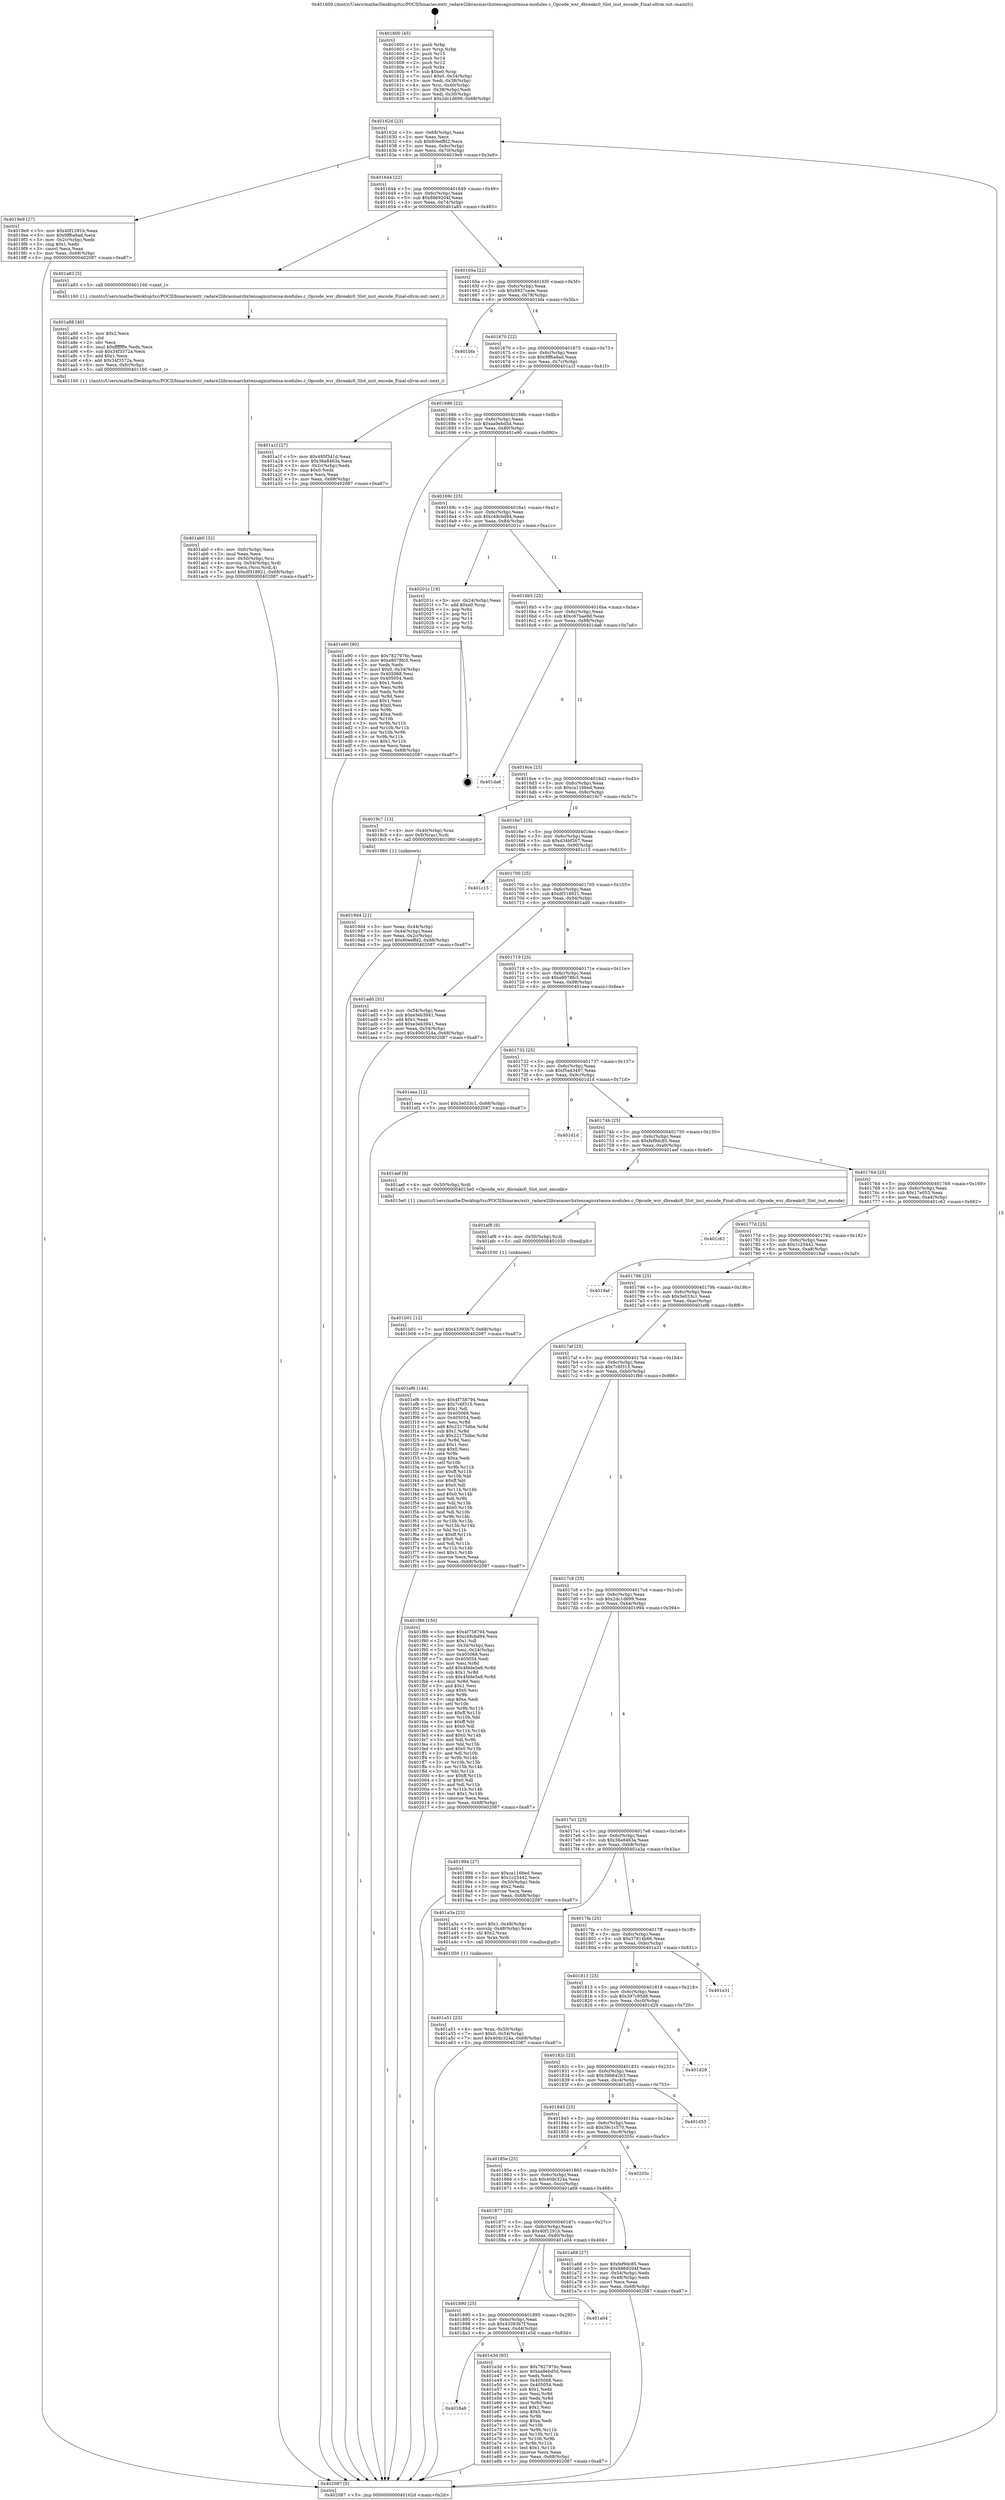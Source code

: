 digraph "0x401600" {
  label = "0x401600 (/mnt/c/Users/mathe/Desktop/tcc/POCII/binaries/extr_radare2librasmarchxtensagnuxtensa-modules.c_Opcode_wsr_dbreakc0_Slot_inst_encode_Final-ollvm.out::main(0))"
  labelloc = "t"
  node[shape=record]

  Entry [label="",width=0.3,height=0.3,shape=circle,fillcolor=black,style=filled]
  "0x40162d" [label="{
     0x40162d [23]\l
     | [instrs]\l
     &nbsp;&nbsp;0x40162d \<+3\>: mov -0x68(%rbp),%eax\l
     &nbsp;&nbsp;0x401630 \<+2\>: mov %eax,%ecx\l
     &nbsp;&nbsp;0x401632 \<+6\>: sub $0x80eeffd2,%ecx\l
     &nbsp;&nbsp;0x401638 \<+3\>: mov %eax,-0x6c(%rbp)\l
     &nbsp;&nbsp;0x40163b \<+3\>: mov %ecx,-0x70(%rbp)\l
     &nbsp;&nbsp;0x40163e \<+6\>: je 00000000004019e9 \<main+0x3e9\>\l
  }"]
  "0x4019e9" [label="{
     0x4019e9 [27]\l
     | [instrs]\l
     &nbsp;&nbsp;0x4019e9 \<+5\>: mov $0x40f1291b,%eax\l
     &nbsp;&nbsp;0x4019ee \<+5\>: mov $0x9ff6a8ad,%ecx\l
     &nbsp;&nbsp;0x4019f3 \<+3\>: mov -0x2c(%rbp),%edx\l
     &nbsp;&nbsp;0x4019f6 \<+3\>: cmp $0x1,%edx\l
     &nbsp;&nbsp;0x4019f9 \<+3\>: cmovl %ecx,%eax\l
     &nbsp;&nbsp;0x4019fc \<+3\>: mov %eax,-0x68(%rbp)\l
     &nbsp;&nbsp;0x4019ff \<+5\>: jmp 0000000000402087 \<main+0xa87\>\l
  }"]
  "0x401644" [label="{
     0x401644 [22]\l
     | [instrs]\l
     &nbsp;&nbsp;0x401644 \<+5\>: jmp 0000000000401649 \<main+0x49\>\l
     &nbsp;&nbsp;0x401649 \<+3\>: mov -0x6c(%rbp),%eax\l
     &nbsp;&nbsp;0x40164c \<+5\>: sub $0x8869204f,%eax\l
     &nbsp;&nbsp;0x401651 \<+3\>: mov %eax,-0x74(%rbp)\l
     &nbsp;&nbsp;0x401654 \<+6\>: je 0000000000401a83 \<main+0x483\>\l
  }"]
  Exit [label="",width=0.3,height=0.3,shape=circle,fillcolor=black,style=filled,peripheries=2]
  "0x401a83" [label="{
     0x401a83 [5]\l
     | [instrs]\l
     &nbsp;&nbsp;0x401a83 \<+5\>: call 0000000000401160 \<next_i\>\l
     | [calls]\l
     &nbsp;&nbsp;0x401160 \{1\} (/mnt/c/Users/mathe/Desktop/tcc/POCII/binaries/extr_radare2librasmarchxtensagnuxtensa-modules.c_Opcode_wsr_dbreakc0_Slot_inst_encode_Final-ollvm.out::next_i)\l
  }"]
  "0x40165a" [label="{
     0x40165a [22]\l
     | [instrs]\l
     &nbsp;&nbsp;0x40165a \<+5\>: jmp 000000000040165f \<main+0x5f\>\l
     &nbsp;&nbsp;0x40165f \<+3\>: mov -0x6c(%rbp),%eax\l
     &nbsp;&nbsp;0x401662 \<+5\>: sub $0x8937cede,%eax\l
     &nbsp;&nbsp;0x401667 \<+3\>: mov %eax,-0x78(%rbp)\l
     &nbsp;&nbsp;0x40166a \<+6\>: je 0000000000401bfa \<main+0x5fa\>\l
  }"]
  "0x4018a9" [label="{
     0x4018a9\l
  }", style=dashed]
  "0x401bfa" [label="{
     0x401bfa\l
  }", style=dashed]
  "0x401670" [label="{
     0x401670 [22]\l
     | [instrs]\l
     &nbsp;&nbsp;0x401670 \<+5\>: jmp 0000000000401675 \<main+0x75\>\l
     &nbsp;&nbsp;0x401675 \<+3\>: mov -0x6c(%rbp),%eax\l
     &nbsp;&nbsp;0x401678 \<+5\>: sub $0x9ff6a8ad,%eax\l
     &nbsp;&nbsp;0x40167d \<+3\>: mov %eax,-0x7c(%rbp)\l
     &nbsp;&nbsp;0x401680 \<+6\>: je 0000000000401a1f \<main+0x41f\>\l
  }"]
  "0x401e3d" [label="{
     0x401e3d [83]\l
     | [instrs]\l
     &nbsp;&nbsp;0x401e3d \<+5\>: mov $0x7827976c,%eax\l
     &nbsp;&nbsp;0x401e42 \<+5\>: mov $0xaa9ebd5d,%ecx\l
     &nbsp;&nbsp;0x401e47 \<+2\>: xor %edx,%edx\l
     &nbsp;&nbsp;0x401e49 \<+7\>: mov 0x405068,%esi\l
     &nbsp;&nbsp;0x401e50 \<+7\>: mov 0x405054,%edi\l
     &nbsp;&nbsp;0x401e57 \<+3\>: sub $0x1,%edx\l
     &nbsp;&nbsp;0x401e5a \<+3\>: mov %esi,%r8d\l
     &nbsp;&nbsp;0x401e5d \<+3\>: add %edx,%r8d\l
     &nbsp;&nbsp;0x401e60 \<+4\>: imul %r8d,%esi\l
     &nbsp;&nbsp;0x401e64 \<+3\>: and $0x1,%esi\l
     &nbsp;&nbsp;0x401e67 \<+3\>: cmp $0x0,%esi\l
     &nbsp;&nbsp;0x401e6a \<+4\>: sete %r9b\l
     &nbsp;&nbsp;0x401e6e \<+3\>: cmp $0xa,%edi\l
     &nbsp;&nbsp;0x401e71 \<+4\>: setl %r10b\l
     &nbsp;&nbsp;0x401e75 \<+3\>: mov %r9b,%r11b\l
     &nbsp;&nbsp;0x401e78 \<+3\>: and %r10b,%r11b\l
     &nbsp;&nbsp;0x401e7b \<+3\>: xor %r10b,%r9b\l
     &nbsp;&nbsp;0x401e7e \<+3\>: or %r9b,%r11b\l
     &nbsp;&nbsp;0x401e81 \<+4\>: test $0x1,%r11b\l
     &nbsp;&nbsp;0x401e85 \<+3\>: cmovne %ecx,%eax\l
     &nbsp;&nbsp;0x401e88 \<+3\>: mov %eax,-0x68(%rbp)\l
     &nbsp;&nbsp;0x401e8b \<+5\>: jmp 0000000000402087 \<main+0xa87\>\l
  }"]
  "0x401a1f" [label="{
     0x401a1f [27]\l
     | [instrs]\l
     &nbsp;&nbsp;0x401a1f \<+5\>: mov $0x495f341d,%eax\l
     &nbsp;&nbsp;0x401a24 \<+5\>: mov $0x36e8463a,%ecx\l
     &nbsp;&nbsp;0x401a29 \<+3\>: mov -0x2c(%rbp),%edx\l
     &nbsp;&nbsp;0x401a2c \<+3\>: cmp $0x0,%edx\l
     &nbsp;&nbsp;0x401a2f \<+3\>: cmove %ecx,%eax\l
     &nbsp;&nbsp;0x401a32 \<+3\>: mov %eax,-0x68(%rbp)\l
     &nbsp;&nbsp;0x401a35 \<+5\>: jmp 0000000000402087 \<main+0xa87\>\l
  }"]
  "0x401686" [label="{
     0x401686 [22]\l
     | [instrs]\l
     &nbsp;&nbsp;0x401686 \<+5\>: jmp 000000000040168b \<main+0x8b\>\l
     &nbsp;&nbsp;0x40168b \<+3\>: mov -0x6c(%rbp),%eax\l
     &nbsp;&nbsp;0x40168e \<+5\>: sub $0xaa9ebd5d,%eax\l
     &nbsp;&nbsp;0x401693 \<+3\>: mov %eax,-0x80(%rbp)\l
     &nbsp;&nbsp;0x401696 \<+6\>: je 0000000000401e90 \<main+0x890\>\l
  }"]
  "0x401890" [label="{
     0x401890 [25]\l
     | [instrs]\l
     &nbsp;&nbsp;0x401890 \<+5\>: jmp 0000000000401895 \<main+0x295\>\l
     &nbsp;&nbsp;0x401895 \<+3\>: mov -0x6c(%rbp),%eax\l
     &nbsp;&nbsp;0x401898 \<+5\>: sub $0x43393b7f,%eax\l
     &nbsp;&nbsp;0x40189d \<+6\>: mov %eax,-0xd4(%rbp)\l
     &nbsp;&nbsp;0x4018a3 \<+6\>: je 0000000000401e3d \<main+0x83d\>\l
  }"]
  "0x401e90" [label="{
     0x401e90 [90]\l
     | [instrs]\l
     &nbsp;&nbsp;0x401e90 \<+5\>: mov $0x7827976c,%eax\l
     &nbsp;&nbsp;0x401e95 \<+5\>: mov $0xe8078fc5,%ecx\l
     &nbsp;&nbsp;0x401e9a \<+2\>: xor %edx,%edx\l
     &nbsp;&nbsp;0x401e9c \<+7\>: movl $0x0,-0x34(%rbp)\l
     &nbsp;&nbsp;0x401ea3 \<+7\>: mov 0x405068,%esi\l
     &nbsp;&nbsp;0x401eaa \<+7\>: mov 0x405054,%edi\l
     &nbsp;&nbsp;0x401eb1 \<+3\>: sub $0x1,%edx\l
     &nbsp;&nbsp;0x401eb4 \<+3\>: mov %esi,%r8d\l
     &nbsp;&nbsp;0x401eb7 \<+3\>: add %edx,%r8d\l
     &nbsp;&nbsp;0x401eba \<+4\>: imul %r8d,%esi\l
     &nbsp;&nbsp;0x401ebe \<+3\>: and $0x1,%esi\l
     &nbsp;&nbsp;0x401ec1 \<+3\>: cmp $0x0,%esi\l
     &nbsp;&nbsp;0x401ec4 \<+4\>: sete %r9b\l
     &nbsp;&nbsp;0x401ec8 \<+3\>: cmp $0xa,%edi\l
     &nbsp;&nbsp;0x401ecb \<+4\>: setl %r10b\l
     &nbsp;&nbsp;0x401ecf \<+3\>: mov %r9b,%r11b\l
     &nbsp;&nbsp;0x401ed2 \<+3\>: and %r10b,%r11b\l
     &nbsp;&nbsp;0x401ed5 \<+3\>: xor %r10b,%r9b\l
     &nbsp;&nbsp;0x401ed8 \<+3\>: or %r9b,%r11b\l
     &nbsp;&nbsp;0x401edb \<+4\>: test $0x1,%r11b\l
     &nbsp;&nbsp;0x401edf \<+3\>: cmovne %ecx,%eax\l
     &nbsp;&nbsp;0x401ee2 \<+3\>: mov %eax,-0x68(%rbp)\l
     &nbsp;&nbsp;0x401ee5 \<+5\>: jmp 0000000000402087 \<main+0xa87\>\l
  }"]
  "0x40169c" [label="{
     0x40169c [25]\l
     | [instrs]\l
     &nbsp;&nbsp;0x40169c \<+5\>: jmp 00000000004016a1 \<main+0xa1\>\l
     &nbsp;&nbsp;0x4016a1 \<+3\>: mov -0x6c(%rbp),%eax\l
     &nbsp;&nbsp;0x4016a4 \<+5\>: sub $0xc48cbd94,%eax\l
     &nbsp;&nbsp;0x4016a9 \<+6\>: mov %eax,-0x84(%rbp)\l
     &nbsp;&nbsp;0x4016af \<+6\>: je 000000000040201c \<main+0xa1c\>\l
  }"]
  "0x401a04" [label="{
     0x401a04\l
  }", style=dashed]
  "0x40201c" [label="{
     0x40201c [19]\l
     | [instrs]\l
     &nbsp;&nbsp;0x40201c \<+3\>: mov -0x24(%rbp),%eax\l
     &nbsp;&nbsp;0x40201f \<+7\>: add $0xe0,%rsp\l
     &nbsp;&nbsp;0x402026 \<+1\>: pop %rbx\l
     &nbsp;&nbsp;0x402027 \<+2\>: pop %r12\l
     &nbsp;&nbsp;0x402029 \<+2\>: pop %r14\l
     &nbsp;&nbsp;0x40202b \<+2\>: pop %r15\l
     &nbsp;&nbsp;0x40202d \<+1\>: pop %rbp\l
     &nbsp;&nbsp;0x40202e \<+1\>: ret\l
  }"]
  "0x4016b5" [label="{
     0x4016b5 [25]\l
     | [instrs]\l
     &nbsp;&nbsp;0x4016b5 \<+5\>: jmp 00000000004016ba \<main+0xba\>\l
     &nbsp;&nbsp;0x4016ba \<+3\>: mov -0x6c(%rbp),%eax\l
     &nbsp;&nbsp;0x4016bd \<+5\>: sub $0xc67bae9d,%eax\l
     &nbsp;&nbsp;0x4016c2 \<+6\>: mov %eax,-0x88(%rbp)\l
     &nbsp;&nbsp;0x4016c8 \<+6\>: je 0000000000401da6 \<main+0x7a6\>\l
  }"]
  "0x401b01" [label="{
     0x401b01 [12]\l
     | [instrs]\l
     &nbsp;&nbsp;0x401b01 \<+7\>: movl $0x43393b7f,-0x68(%rbp)\l
     &nbsp;&nbsp;0x401b08 \<+5\>: jmp 0000000000402087 \<main+0xa87\>\l
  }"]
  "0x401da6" [label="{
     0x401da6\l
  }", style=dashed]
  "0x4016ce" [label="{
     0x4016ce [25]\l
     | [instrs]\l
     &nbsp;&nbsp;0x4016ce \<+5\>: jmp 00000000004016d3 \<main+0xd3\>\l
     &nbsp;&nbsp;0x4016d3 \<+3\>: mov -0x6c(%rbp),%eax\l
     &nbsp;&nbsp;0x4016d6 \<+5\>: sub $0xca1166ed,%eax\l
     &nbsp;&nbsp;0x4016db \<+6\>: mov %eax,-0x8c(%rbp)\l
     &nbsp;&nbsp;0x4016e1 \<+6\>: je 00000000004019c7 \<main+0x3c7\>\l
  }"]
  "0x401af8" [label="{
     0x401af8 [9]\l
     | [instrs]\l
     &nbsp;&nbsp;0x401af8 \<+4\>: mov -0x50(%rbp),%rdi\l
     &nbsp;&nbsp;0x401afc \<+5\>: call 0000000000401030 \<free@plt\>\l
     | [calls]\l
     &nbsp;&nbsp;0x401030 \{1\} (unknown)\l
  }"]
  "0x4019c7" [label="{
     0x4019c7 [13]\l
     | [instrs]\l
     &nbsp;&nbsp;0x4019c7 \<+4\>: mov -0x40(%rbp),%rax\l
     &nbsp;&nbsp;0x4019cb \<+4\>: mov 0x8(%rax),%rdi\l
     &nbsp;&nbsp;0x4019cf \<+5\>: call 0000000000401060 \<atoi@plt\>\l
     | [calls]\l
     &nbsp;&nbsp;0x401060 \{1\} (unknown)\l
  }"]
  "0x4016e7" [label="{
     0x4016e7 [25]\l
     | [instrs]\l
     &nbsp;&nbsp;0x4016e7 \<+5\>: jmp 00000000004016ec \<main+0xec\>\l
     &nbsp;&nbsp;0x4016ec \<+3\>: mov -0x6c(%rbp),%eax\l
     &nbsp;&nbsp;0x4016ef \<+5\>: sub $0xd34bf267,%eax\l
     &nbsp;&nbsp;0x4016f4 \<+6\>: mov %eax,-0x90(%rbp)\l
     &nbsp;&nbsp;0x4016fa \<+6\>: je 0000000000401c15 \<main+0x615\>\l
  }"]
  "0x401ab0" [label="{
     0x401ab0 [32]\l
     | [instrs]\l
     &nbsp;&nbsp;0x401ab0 \<+6\>: mov -0xfc(%rbp),%ecx\l
     &nbsp;&nbsp;0x401ab6 \<+3\>: imul %eax,%ecx\l
     &nbsp;&nbsp;0x401ab9 \<+4\>: mov -0x50(%rbp),%rsi\l
     &nbsp;&nbsp;0x401abd \<+4\>: movslq -0x54(%rbp),%rdi\l
     &nbsp;&nbsp;0x401ac1 \<+3\>: mov %ecx,(%rsi,%rdi,4)\l
     &nbsp;&nbsp;0x401ac4 \<+7\>: movl $0xdf318921,-0x68(%rbp)\l
     &nbsp;&nbsp;0x401acb \<+5\>: jmp 0000000000402087 \<main+0xa87\>\l
  }"]
  "0x401c15" [label="{
     0x401c15\l
  }", style=dashed]
  "0x401700" [label="{
     0x401700 [25]\l
     | [instrs]\l
     &nbsp;&nbsp;0x401700 \<+5\>: jmp 0000000000401705 \<main+0x105\>\l
     &nbsp;&nbsp;0x401705 \<+3\>: mov -0x6c(%rbp),%eax\l
     &nbsp;&nbsp;0x401708 \<+5\>: sub $0xdf318921,%eax\l
     &nbsp;&nbsp;0x40170d \<+6\>: mov %eax,-0x94(%rbp)\l
     &nbsp;&nbsp;0x401713 \<+6\>: je 0000000000401ad0 \<main+0x4d0\>\l
  }"]
  "0x401a88" [label="{
     0x401a88 [40]\l
     | [instrs]\l
     &nbsp;&nbsp;0x401a88 \<+5\>: mov $0x2,%ecx\l
     &nbsp;&nbsp;0x401a8d \<+1\>: cltd\l
     &nbsp;&nbsp;0x401a8e \<+2\>: idiv %ecx\l
     &nbsp;&nbsp;0x401a90 \<+6\>: imul $0xfffffffe,%edx,%ecx\l
     &nbsp;&nbsp;0x401a96 \<+6\>: sub $0x34f3572a,%ecx\l
     &nbsp;&nbsp;0x401a9c \<+3\>: add $0x1,%ecx\l
     &nbsp;&nbsp;0x401a9f \<+6\>: add $0x34f3572a,%ecx\l
     &nbsp;&nbsp;0x401aa5 \<+6\>: mov %ecx,-0xfc(%rbp)\l
     &nbsp;&nbsp;0x401aab \<+5\>: call 0000000000401160 \<next_i\>\l
     | [calls]\l
     &nbsp;&nbsp;0x401160 \{1\} (/mnt/c/Users/mathe/Desktop/tcc/POCII/binaries/extr_radare2librasmarchxtensagnuxtensa-modules.c_Opcode_wsr_dbreakc0_Slot_inst_encode_Final-ollvm.out::next_i)\l
  }"]
  "0x401ad0" [label="{
     0x401ad0 [31]\l
     | [instrs]\l
     &nbsp;&nbsp;0x401ad0 \<+3\>: mov -0x54(%rbp),%eax\l
     &nbsp;&nbsp;0x401ad3 \<+5\>: sub $0xe3eb3941,%eax\l
     &nbsp;&nbsp;0x401ad8 \<+3\>: add $0x1,%eax\l
     &nbsp;&nbsp;0x401adb \<+5\>: add $0xe3eb3941,%eax\l
     &nbsp;&nbsp;0x401ae0 \<+3\>: mov %eax,-0x54(%rbp)\l
     &nbsp;&nbsp;0x401ae3 \<+7\>: movl $0x40dc324a,-0x68(%rbp)\l
     &nbsp;&nbsp;0x401aea \<+5\>: jmp 0000000000402087 \<main+0xa87\>\l
  }"]
  "0x401719" [label="{
     0x401719 [25]\l
     | [instrs]\l
     &nbsp;&nbsp;0x401719 \<+5\>: jmp 000000000040171e \<main+0x11e\>\l
     &nbsp;&nbsp;0x40171e \<+3\>: mov -0x6c(%rbp),%eax\l
     &nbsp;&nbsp;0x401721 \<+5\>: sub $0xe8078fc5,%eax\l
     &nbsp;&nbsp;0x401726 \<+6\>: mov %eax,-0x98(%rbp)\l
     &nbsp;&nbsp;0x40172c \<+6\>: je 0000000000401eea \<main+0x8ea\>\l
  }"]
  "0x401877" [label="{
     0x401877 [25]\l
     | [instrs]\l
     &nbsp;&nbsp;0x401877 \<+5\>: jmp 000000000040187c \<main+0x27c\>\l
     &nbsp;&nbsp;0x40187c \<+3\>: mov -0x6c(%rbp),%eax\l
     &nbsp;&nbsp;0x40187f \<+5\>: sub $0x40f1291b,%eax\l
     &nbsp;&nbsp;0x401884 \<+6\>: mov %eax,-0xd0(%rbp)\l
     &nbsp;&nbsp;0x40188a \<+6\>: je 0000000000401a04 \<main+0x404\>\l
  }"]
  "0x401eea" [label="{
     0x401eea [12]\l
     | [instrs]\l
     &nbsp;&nbsp;0x401eea \<+7\>: movl $0x3e033c1,-0x68(%rbp)\l
     &nbsp;&nbsp;0x401ef1 \<+5\>: jmp 0000000000402087 \<main+0xa87\>\l
  }"]
  "0x401732" [label="{
     0x401732 [25]\l
     | [instrs]\l
     &nbsp;&nbsp;0x401732 \<+5\>: jmp 0000000000401737 \<main+0x137\>\l
     &nbsp;&nbsp;0x401737 \<+3\>: mov -0x6c(%rbp),%eax\l
     &nbsp;&nbsp;0x40173a \<+5\>: sub $0xf5a43497,%eax\l
     &nbsp;&nbsp;0x40173f \<+6\>: mov %eax,-0x9c(%rbp)\l
     &nbsp;&nbsp;0x401745 \<+6\>: je 0000000000401d1d \<main+0x71d\>\l
  }"]
  "0x401a68" [label="{
     0x401a68 [27]\l
     | [instrs]\l
     &nbsp;&nbsp;0x401a68 \<+5\>: mov $0xfef9dc85,%eax\l
     &nbsp;&nbsp;0x401a6d \<+5\>: mov $0x8869204f,%ecx\l
     &nbsp;&nbsp;0x401a72 \<+3\>: mov -0x54(%rbp),%edx\l
     &nbsp;&nbsp;0x401a75 \<+3\>: cmp -0x48(%rbp),%edx\l
     &nbsp;&nbsp;0x401a78 \<+3\>: cmovl %ecx,%eax\l
     &nbsp;&nbsp;0x401a7b \<+3\>: mov %eax,-0x68(%rbp)\l
     &nbsp;&nbsp;0x401a7e \<+5\>: jmp 0000000000402087 \<main+0xa87\>\l
  }"]
  "0x401d1d" [label="{
     0x401d1d\l
  }", style=dashed]
  "0x40174b" [label="{
     0x40174b [25]\l
     | [instrs]\l
     &nbsp;&nbsp;0x40174b \<+5\>: jmp 0000000000401750 \<main+0x150\>\l
     &nbsp;&nbsp;0x401750 \<+3\>: mov -0x6c(%rbp),%eax\l
     &nbsp;&nbsp;0x401753 \<+5\>: sub $0xfef9dc85,%eax\l
     &nbsp;&nbsp;0x401758 \<+6\>: mov %eax,-0xa0(%rbp)\l
     &nbsp;&nbsp;0x40175e \<+6\>: je 0000000000401aef \<main+0x4ef\>\l
  }"]
  "0x40185e" [label="{
     0x40185e [25]\l
     | [instrs]\l
     &nbsp;&nbsp;0x40185e \<+5\>: jmp 0000000000401863 \<main+0x263\>\l
     &nbsp;&nbsp;0x401863 \<+3\>: mov -0x6c(%rbp),%eax\l
     &nbsp;&nbsp;0x401866 \<+5\>: sub $0x40dc324a,%eax\l
     &nbsp;&nbsp;0x40186b \<+6\>: mov %eax,-0xcc(%rbp)\l
     &nbsp;&nbsp;0x401871 \<+6\>: je 0000000000401a68 \<main+0x468\>\l
  }"]
  "0x401aef" [label="{
     0x401aef [9]\l
     | [instrs]\l
     &nbsp;&nbsp;0x401aef \<+4\>: mov -0x50(%rbp),%rdi\l
     &nbsp;&nbsp;0x401af3 \<+5\>: call 00000000004015e0 \<Opcode_wsr_dbreakc0_Slot_inst_encode\>\l
     | [calls]\l
     &nbsp;&nbsp;0x4015e0 \{1\} (/mnt/c/Users/mathe/Desktop/tcc/POCII/binaries/extr_radare2librasmarchxtensagnuxtensa-modules.c_Opcode_wsr_dbreakc0_Slot_inst_encode_Final-ollvm.out::Opcode_wsr_dbreakc0_Slot_inst_encode)\l
  }"]
  "0x401764" [label="{
     0x401764 [25]\l
     | [instrs]\l
     &nbsp;&nbsp;0x401764 \<+5\>: jmp 0000000000401769 \<main+0x169\>\l
     &nbsp;&nbsp;0x401769 \<+3\>: mov -0x6c(%rbp),%eax\l
     &nbsp;&nbsp;0x40176c \<+5\>: sub $0x17e053,%eax\l
     &nbsp;&nbsp;0x401771 \<+6\>: mov %eax,-0xa4(%rbp)\l
     &nbsp;&nbsp;0x401777 \<+6\>: je 0000000000401c62 \<main+0x662\>\l
  }"]
  "0x40205c" [label="{
     0x40205c\l
  }", style=dashed]
  "0x401c62" [label="{
     0x401c62\l
  }", style=dashed]
  "0x40177d" [label="{
     0x40177d [25]\l
     | [instrs]\l
     &nbsp;&nbsp;0x40177d \<+5\>: jmp 0000000000401782 \<main+0x182\>\l
     &nbsp;&nbsp;0x401782 \<+3\>: mov -0x6c(%rbp),%eax\l
     &nbsp;&nbsp;0x401785 \<+5\>: sub $0x1c25442,%eax\l
     &nbsp;&nbsp;0x40178a \<+6\>: mov %eax,-0xa8(%rbp)\l
     &nbsp;&nbsp;0x401790 \<+6\>: je 00000000004019af \<main+0x3af\>\l
  }"]
  "0x401845" [label="{
     0x401845 [25]\l
     | [instrs]\l
     &nbsp;&nbsp;0x401845 \<+5\>: jmp 000000000040184a \<main+0x24a\>\l
     &nbsp;&nbsp;0x40184a \<+3\>: mov -0x6c(%rbp),%eax\l
     &nbsp;&nbsp;0x40184d \<+5\>: sub $0x39c1c570,%eax\l
     &nbsp;&nbsp;0x401852 \<+6\>: mov %eax,-0xc8(%rbp)\l
     &nbsp;&nbsp;0x401858 \<+6\>: je 000000000040205c \<main+0xa5c\>\l
  }"]
  "0x4019af" [label="{
     0x4019af\l
  }", style=dashed]
  "0x401796" [label="{
     0x401796 [25]\l
     | [instrs]\l
     &nbsp;&nbsp;0x401796 \<+5\>: jmp 000000000040179b \<main+0x19b\>\l
     &nbsp;&nbsp;0x40179b \<+3\>: mov -0x6c(%rbp),%eax\l
     &nbsp;&nbsp;0x40179e \<+5\>: sub $0x3e033c1,%eax\l
     &nbsp;&nbsp;0x4017a3 \<+6\>: mov %eax,-0xac(%rbp)\l
     &nbsp;&nbsp;0x4017a9 \<+6\>: je 0000000000401ef6 \<main+0x8f6\>\l
  }"]
  "0x401d53" [label="{
     0x401d53\l
  }", style=dashed]
  "0x401ef6" [label="{
     0x401ef6 [144]\l
     | [instrs]\l
     &nbsp;&nbsp;0x401ef6 \<+5\>: mov $0x4f758794,%eax\l
     &nbsp;&nbsp;0x401efb \<+5\>: mov $0x7c6f315,%ecx\l
     &nbsp;&nbsp;0x401f00 \<+2\>: mov $0x1,%dl\l
     &nbsp;&nbsp;0x401f02 \<+7\>: mov 0x405068,%esi\l
     &nbsp;&nbsp;0x401f09 \<+7\>: mov 0x405054,%edi\l
     &nbsp;&nbsp;0x401f10 \<+3\>: mov %esi,%r8d\l
     &nbsp;&nbsp;0x401f13 \<+7\>: add $0x22175dbe,%r8d\l
     &nbsp;&nbsp;0x401f1a \<+4\>: sub $0x1,%r8d\l
     &nbsp;&nbsp;0x401f1e \<+7\>: sub $0x22175dbe,%r8d\l
     &nbsp;&nbsp;0x401f25 \<+4\>: imul %r8d,%esi\l
     &nbsp;&nbsp;0x401f29 \<+3\>: and $0x1,%esi\l
     &nbsp;&nbsp;0x401f2c \<+3\>: cmp $0x0,%esi\l
     &nbsp;&nbsp;0x401f2f \<+4\>: sete %r9b\l
     &nbsp;&nbsp;0x401f33 \<+3\>: cmp $0xa,%edi\l
     &nbsp;&nbsp;0x401f36 \<+4\>: setl %r10b\l
     &nbsp;&nbsp;0x401f3a \<+3\>: mov %r9b,%r11b\l
     &nbsp;&nbsp;0x401f3d \<+4\>: xor $0xff,%r11b\l
     &nbsp;&nbsp;0x401f41 \<+3\>: mov %r10b,%bl\l
     &nbsp;&nbsp;0x401f44 \<+3\>: xor $0xff,%bl\l
     &nbsp;&nbsp;0x401f47 \<+3\>: xor $0x0,%dl\l
     &nbsp;&nbsp;0x401f4a \<+3\>: mov %r11b,%r14b\l
     &nbsp;&nbsp;0x401f4d \<+4\>: and $0x0,%r14b\l
     &nbsp;&nbsp;0x401f51 \<+3\>: and %dl,%r9b\l
     &nbsp;&nbsp;0x401f54 \<+3\>: mov %bl,%r15b\l
     &nbsp;&nbsp;0x401f57 \<+4\>: and $0x0,%r15b\l
     &nbsp;&nbsp;0x401f5b \<+3\>: and %dl,%r10b\l
     &nbsp;&nbsp;0x401f5e \<+3\>: or %r9b,%r14b\l
     &nbsp;&nbsp;0x401f61 \<+3\>: or %r10b,%r15b\l
     &nbsp;&nbsp;0x401f64 \<+3\>: xor %r15b,%r14b\l
     &nbsp;&nbsp;0x401f67 \<+3\>: or %bl,%r11b\l
     &nbsp;&nbsp;0x401f6a \<+4\>: xor $0xff,%r11b\l
     &nbsp;&nbsp;0x401f6e \<+3\>: or $0x0,%dl\l
     &nbsp;&nbsp;0x401f71 \<+3\>: and %dl,%r11b\l
     &nbsp;&nbsp;0x401f74 \<+3\>: or %r11b,%r14b\l
     &nbsp;&nbsp;0x401f77 \<+4\>: test $0x1,%r14b\l
     &nbsp;&nbsp;0x401f7b \<+3\>: cmovne %ecx,%eax\l
     &nbsp;&nbsp;0x401f7e \<+3\>: mov %eax,-0x68(%rbp)\l
     &nbsp;&nbsp;0x401f81 \<+5\>: jmp 0000000000402087 \<main+0xa87\>\l
  }"]
  "0x4017af" [label="{
     0x4017af [25]\l
     | [instrs]\l
     &nbsp;&nbsp;0x4017af \<+5\>: jmp 00000000004017b4 \<main+0x1b4\>\l
     &nbsp;&nbsp;0x4017b4 \<+3\>: mov -0x6c(%rbp),%eax\l
     &nbsp;&nbsp;0x4017b7 \<+5\>: sub $0x7c6f315,%eax\l
     &nbsp;&nbsp;0x4017bc \<+6\>: mov %eax,-0xb0(%rbp)\l
     &nbsp;&nbsp;0x4017c2 \<+6\>: je 0000000000401f86 \<main+0x986\>\l
  }"]
  "0x40182c" [label="{
     0x40182c [25]\l
     | [instrs]\l
     &nbsp;&nbsp;0x40182c \<+5\>: jmp 0000000000401831 \<main+0x231\>\l
     &nbsp;&nbsp;0x401831 \<+3\>: mov -0x6c(%rbp),%eax\l
     &nbsp;&nbsp;0x401834 \<+5\>: sub $0x39b64263,%eax\l
     &nbsp;&nbsp;0x401839 \<+6\>: mov %eax,-0xc4(%rbp)\l
     &nbsp;&nbsp;0x40183f \<+6\>: je 0000000000401d53 \<main+0x753\>\l
  }"]
  "0x401f86" [label="{
     0x401f86 [150]\l
     | [instrs]\l
     &nbsp;&nbsp;0x401f86 \<+5\>: mov $0x4f758794,%eax\l
     &nbsp;&nbsp;0x401f8b \<+5\>: mov $0xc48cbd94,%ecx\l
     &nbsp;&nbsp;0x401f90 \<+2\>: mov $0x1,%dl\l
     &nbsp;&nbsp;0x401f92 \<+3\>: mov -0x34(%rbp),%esi\l
     &nbsp;&nbsp;0x401f95 \<+3\>: mov %esi,-0x24(%rbp)\l
     &nbsp;&nbsp;0x401f98 \<+7\>: mov 0x405068,%esi\l
     &nbsp;&nbsp;0x401f9f \<+7\>: mov 0x405054,%edi\l
     &nbsp;&nbsp;0x401fa6 \<+3\>: mov %esi,%r8d\l
     &nbsp;&nbsp;0x401fa9 \<+7\>: add $0x4fdde5e8,%r8d\l
     &nbsp;&nbsp;0x401fb0 \<+4\>: sub $0x1,%r8d\l
     &nbsp;&nbsp;0x401fb4 \<+7\>: sub $0x4fdde5e8,%r8d\l
     &nbsp;&nbsp;0x401fbb \<+4\>: imul %r8d,%esi\l
     &nbsp;&nbsp;0x401fbf \<+3\>: and $0x1,%esi\l
     &nbsp;&nbsp;0x401fc2 \<+3\>: cmp $0x0,%esi\l
     &nbsp;&nbsp;0x401fc5 \<+4\>: sete %r9b\l
     &nbsp;&nbsp;0x401fc9 \<+3\>: cmp $0xa,%edi\l
     &nbsp;&nbsp;0x401fcc \<+4\>: setl %r10b\l
     &nbsp;&nbsp;0x401fd0 \<+3\>: mov %r9b,%r11b\l
     &nbsp;&nbsp;0x401fd3 \<+4\>: xor $0xff,%r11b\l
     &nbsp;&nbsp;0x401fd7 \<+3\>: mov %r10b,%bl\l
     &nbsp;&nbsp;0x401fda \<+3\>: xor $0xff,%bl\l
     &nbsp;&nbsp;0x401fdd \<+3\>: xor $0x0,%dl\l
     &nbsp;&nbsp;0x401fe0 \<+3\>: mov %r11b,%r14b\l
     &nbsp;&nbsp;0x401fe3 \<+4\>: and $0x0,%r14b\l
     &nbsp;&nbsp;0x401fe7 \<+3\>: and %dl,%r9b\l
     &nbsp;&nbsp;0x401fea \<+3\>: mov %bl,%r15b\l
     &nbsp;&nbsp;0x401fed \<+4\>: and $0x0,%r15b\l
     &nbsp;&nbsp;0x401ff1 \<+3\>: and %dl,%r10b\l
     &nbsp;&nbsp;0x401ff4 \<+3\>: or %r9b,%r14b\l
     &nbsp;&nbsp;0x401ff7 \<+3\>: or %r10b,%r15b\l
     &nbsp;&nbsp;0x401ffa \<+3\>: xor %r15b,%r14b\l
     &nbsp;&nbsp;0x401ffd \<+3\>: or %bl,%r11b\l
     &nbsp;&nbsp;0x402000 \<+4\>: xor $0xff,%r11b\l
     &nbsp;&nbsp;0x402004 \<+3\>: or $0x0,%dl\l
     &nbsp;&nbsp;0x402007 \<+3\>: and %dl,%r11b\l
     &nbsp;&nbsp;0x40200a \<+3\>: or %r11b,%r14b\l
     &nbsp;&nbsp;0x40200d \<+4\>: test $0x1,%r14b\l
     &nbsp;&nbsp;0x402011 \<+3\>: cmovne %ecx,%eax\l
     &nbsp;&nbsp;0x402014 \<+3\>: mov %eax,-0x68(%rbp)\l
     &nbsp;&nbsp;0x402017 \<+5\>: jmp 0000000000402087 \<main+0xa87\>\l
  }"]
  "0x4017c8" [label="{
     0x4017c8 [25]\l
     | [instrs]\l
     &nbsp;&nbsp;0x4017c8 \<+5\>: jmp 00000000004017cd \<main+0x1cd\>\l
     &nbsp;&nbsp;0x4017cd \<+3\>: mov -0x6c(%rbp),%eax\l
     &nbsp;&nbsp;0x4017d0 \<+5\>: sub $0x2dc1d699,%eax\l
     &nbsp;&nbsp;0x4017d5 \<+6\>: mov %eax,-0xb4(%rbp)\l
     &nbsp;&nbsp;0x4017db \<+6\>: je 0000000000401994 \<main+0x394\>\l
  }"]
  "0x401d29" [label="{
     0x401d29\l
  }", style=dashed]
  "0x401994" [label="{
     0x401994 [27]\l
     | [instrs]\l
     &nbsp;&nbsp;0x401994 \<+5\>: mov $0xca1166ed,%eax\l
     &nbsp;&nbsp;0x401999 \<+5\>: mov $0x1c25442,%ecx\l
     &nbsp;&nbsp;0x40199e \<+3\>: mov -0x30(%rbp),%edx\l
     &nbsp;&nbsp;0x4019a1 \<+3\>: cmp $0x2,%edx\l
     &nbsp;&nbsp;0x4019a4 \<+3\>: cmovne %ecx,%eax\l
     &nbsp;&nbsp;0x4019a7 \<+3\>: mov %eax,-0x68(%rbp)\l
     &nbsp;&nbsp;0x4019aa \<+5\>: jmp 0000000000402087 \<main+0xa87\>\l
  }"]
  "0x4017e1" [label="{
     0x4017e1 [25]\l
     | [instrs]\l
     &nbsp;&nbsp;0x4017e1 \<+5\>: jmp 00000000004017e6 \<main+0x1e6\>\l
     &nbsp;&nbsp;0x4017e6 \<+3\>: mov -0x6c(%rbp),%eax\l
     &nbsp;&nbsp;0x4017e9 \<+5\>: sub $0x36e8463a,%eax\l
     &nbsp;&nbsp;0x4017ee \<+6\>: mov %eax,-0xb8(%rbp)\l
     &nbsp;&nbsp;0x4017f4 \<+6\>: je 0000000000401a3a \<main+0x43a\>\l
  }"]
  "0x402087" [label="{
     0x402087 [5]\l
     | [instrs]\l
     &nbsp;&nbsp;0x402087 \<+5\>: jmp 000000000040162d \<main+0x2d\>\l
  }"]
  "0x401600" [label="{
     0x401600 [45]\l
     | [instrs]\l
     &nbsp;&nbsp;0x401600 \<+1\>: push %rbp\l
     &nbsp;&nbsp;0x401601 \<+3\>: mov %rsp,%rbp\l
     &nbsp;&nbsp;0x401604 \<+2\>: push %r15\l
     &nbsp;&nbsp;0x401606 \<+2\>: push %r14\l
     &nbsp;&nbsp;0x401608 \<+2\>: push %r12\l
     &nbsp;&nbsp;0x40160a \<+1\>: push %rbx\l
     &nbsp;&nbsp;0x40160b \<+7\>: sub $0xe0,%rsp\l
     &nbsp;&nbsp;0x401612 \<+7\>: movl $0x0,-0x34(%rbp)\l
     &nbsp;&nbsp;0x401619 \<+3\>: mov %edi,-0x38(%rbp)\l
     &nbsp;&nbsp;0x40161c \<+4\>: mov %rsi,-0x40(%rbp)\l
     &nbsp;&nbsp;0x401620 \<+3\>: mov -0x38(%rbp),%edi\l
     &nbsp;&nbsp;0x401623 \<+3\>: mov %edi,-0x30(%rbp)\l
     &nbsp;&nbsp;0x401626 \<+7\>: movl $0x2dc1d699,-0x68(%rbp)\l
  }"]
  "0x4019d4" [label="{
     0x4019d4 [21]\l
     | [instrs]\l
     &nbsp;&nbsp;0x4019d4 \<+3\>: mov %eax,-0x44(%rbp)\l
     &nbsp;&nbsp;0x4019d7 \<+3\>: mov -0x44(%rbp),%eax\l
     &nbsp;&nbsp;0x4019da \<+3\>: mov %eax,-0x2c(%rbp)\l
     &nbsp;&nbsp;0x4019dd \<+7\>: movl $0x80eeffd2,-0x68(%rbp)\l
     &nbsp;&nbsp;0x4019e4 \<+5\>: jmp 0000000000402087 \<main+0xa87\>\l
  }"]
  "0x401813" [label="{
     0x401813 [25]\l
     | [instrs]\l
     &nbsp;&nbsp;0x401813 \<+5\>: jmp 0000000000401818 \<main+0x218\>\l
     &nbsp;&nbsp;0x401818 \<+3\>: mov -0x6c(%rbp),%eax\l
     &nbsp;&nbsp;0x40181b \<+5\>: sub $0x397c95d8,%eax\l
     &nbsp;&nbsp;0x401820 \<+6\>: mov %eax,-0xc0(%rbp)\l
     &nbsp;&nbsp;0x401826 \<+6\>: je 0000000000401d29 \<main+0x729\>\l
  }"]
  "0x401a3a" [label="{
     0x401a3a [23]\l
     | [instrs]\l
     &nbsp;&nbsp;0x401a3a \<+7\>: movl $0x1,-0x48(%rbp)\l
     &nbsp;&nbsp;0x401a41 \<+4\>: movslq -0x48(%rbp),%rax\l
     &nbsp;&nbsp;0x401a45 \<+4\>: shl $0x2,%rax\l
     &nbsp;&nbsp;0x401a49 \<+3\>: mov %rax,%rdi\l
     &nbsp;&nbsp;0x401a4c \<+5\>: call 0000000000401050 \<malloc@plt\>\l
     | [calls]\l
     &nbsp;&nbsp;0x401050 \{1\} (unknown)\l
  }"]
  "0x4017fa" [label="{
     0x4017fa [25]\l
     | [instrs]\l
     &nbsp;&nbsp;0x4017fa \<+5\>: jmp 00000000004017ff \<main+0x1ff\>\l
     &nbsp;&nbsp;0x4017ff \<+3\>: mov -0x6c(%rbp),%eax\l
     &nbsp;&nbsp;0x401802 \<+5\>: sub $0x37914b66,%eax\l
     &nbsp;&nbsp;0x401807 \<+6\>: mov %eax,-0xbc(%rbp)\l
     &nbsp;&nbsp;0x40180d \<+6\>: je 0000000000401e31 \<main+0x831\>\l
  }"]
  "0x401a51" [label="{
     0x401a51 [23]\l
     | [instrs]\l
     &nbsp;&nbsp;0x401a51 \<+4\>: mov %rax,-0x50(%rbp)\l
     &nbsp;&nbsp;0x401a55 \<+7\>: movl $0x0,-0x54(%rbp)\l
     &nbsp;&nbsp;0x401a5c \<+7\>: movl $0x40dc324a,-0x68(%rbp)\l
     &nbsp;&nbsp;0x401a63 \<+5\>: jmp 0000000000402087 \<main+0xa87\>\l
  }"]
  "0x401e31" [label="{
     0x401e31\l
  }", style=dashed]
  Entry -> "0x401600" [label=" 1"]
  "0x40162d" -> "0x4019e9" [label=" 1"]
  "0x40162d" -> "0x401644" [label=" 15"]
  "0x40201c" -> Exit [label=" 1"]
  "0x401644" -> "0x401a83" [label=" 1"]
  "0x401644" -> "0x40165a" [label=" 14"]
  "0x401f86" -> "0x402087" [label=" 1"]
  "0x40165a" -> "0x401bfa" [label=" 0"]
  "0x40165a" -> "0x401670" [label=" 14"]
  "0x401ef6" -> "0x402087" [label=" 1"]
  "0x401670" -> "0x401a1f" [label=" 1"]
  "0x401670" -> "0x401686" [label=" 13"]
  "0x401eea" -> "0x402087" [label=" 1"]
  "0x401686" -> "0x401e90" [label=" 1"]
  "0x401686" -> "0x40169c" [label=" 12"]
  "0x401e3d" -> "0x402087" [label=" 1"]
  "0x40169c" -> "0x40201c" [label=" 1"]
  "0x40169c" -> "0x4016b5" [label=" 11"]
  "0x401890" -> "0x4018a9" [label=" 0"]
  "0x4016b5" -> "0x401da6" [label=" 0"]
  "0x4016b5" -> "0x4016ce" [label=" 11"]
  "0x401e90" -> "0x402087" [label=" 1"]
  "0x4016ce" -> "0x4019c7" [label=" 1"]
  "0x4016ce" -> "0x4016e7" [label=" 10"]
  "0x401877" -> "0x401890" [label=" 1"]
  "0x4016e7" -> "0x401c15" [label=" 0"]
  "0x4016e7" -> "0x401700" [label=" 10"]
  "0x401877" -> "0x401a04" [label=" 0"]
  "0x401700" -> "0x401ad0" [label=" 1"]
  "0x401700" -> "0x401719" [label=" 9"]
  "0x401890" -> "0x401e3d" [label=" 1"]
  "0x401719" -> "0x401eea" [label=" 1"]
  "0x401719" -> "0x401732" [label=" 8"]
  "0x401b01" -> "0x402087" [label=" 1"]
  "0x401732" -> "0x401d1d" [label=" 0"]
  "0x401732" -> "0x40174b" [label=" 8"]
  "0x401af8" -> "0x401b01" [label=" 1"]
  "0x40174b" -> "0x401aef" [label=" 1"]
  "0x40174b" -> "0x401764" [label=" 7"]
  "0x401ad0" -> "0x402087" [label=" 1"]
  "0x401764" -> "0x401c62" [label=" 0"]
  "0x401764" -> "0x40177d" [label=" 7"]
  "0x401ab0" -> "0x402087" [label=" 1"]
  "0x40177d" -> "0x4019af" [label=" 0"]
  "0x40177d" -> "0x401796" [label=" 7"]
  "0x401a83" -> "0x401a88" [label=" 1"]
  "0x401796" -> "0x401ef6" [label=" 1"]
  "0x401796" -> "0x4017af" [label=" 6"]
  "0x401a68" -> "0x402087" [label=" 2"]
  "0x4017af" -> "0x401f86" [label=" 1"]
  "0x4017af" -> "0x4017c8" [label=" 5"]
  "0x40185e" -> "0x401a68" [label=" 2"]
  "0x4017c8" -> "0x401994" [label=" 1"]
  "0x4017c8" -> "0x4017e1" [label=" 4"]
  "0x401994" -> "0x402087" [label=" 1"]
  "0x401600" -> "0x40162d" [label=" 1"]
  "0x402087" -> "0x40162d" [label=" 15"]
  "0x4019c7" -> "0x4019d4" [label=" 1"]
  "0x4019d4" -> "0x402087" [label=" 1"]
  "0x4019e9" -> "0x402087" [label=" 1"]
  "0x401a1f" -> "0x402087" [label=" 1"]
  "0x401aef" -> "0x401af8" [label=" 1"]
  "0x4017e1" -> "0x401a3a" [label=" 1"]
  "0x4017e1" -> "0x4017fa" [label=" 3"]
  "0x401a3a" -> "0x401a51" [label=" 1"]
  "0x401a51" -> "0x402087" [label=" 1"]
  "0x401845" -> "0x40205c" [label=" 0"]
  "0x4017fa" -> "0x401e31" [label=" 0"]
  "0x4017fa" -> "0x401813" [label=" 3"]
  "0x401845" -> "0x40185e" [label=" 3"]
  "0x401813" -> "0x401d29" [label=" 0"]
  "0x401813" -> "0x40182c" [label=" 3"]
  "0x40185e" -> "0x401877" [label=" 1"]
  "0x40182c" -> "0x401d53" [label=" 0"]
  "0x40182c" -> "0x401845" [label=" 3"]
  "0x401a88" -> "0x401ab0" [label=" 1"]
}

